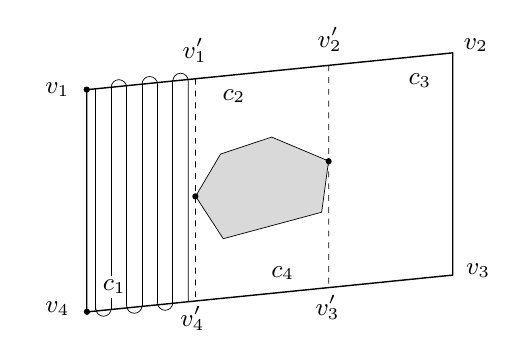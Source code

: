 
\definecolor{cD9D9D9}{RGB}{217,217,217}
\small

\def \globalscale {1.0}
\begin{tikzpicture}[y=0.80pt, x=0.80pt, yscale=-\globalscale, xscale=\globalscale, inner sep=0pt, outer sep=0pt]
\path[draw=black,line join=round,line width=0.512pt] (18.658,24.098) -- (183.987,7.45) -- (183.987,107.829) -- (18.658,124.477) -- (18.658,24.098) -- cycle;



\path[draw=black,fill=black,line join=round,line width=0.512pt] (18.644,22.96) .. controls (19.232,22.96) and (19.709,23.437) .. (19.709,24.025) .. controls (19.709,24.613) and (19.232,25.09) .. (18.644,25.09) .. controls (18.056,25.09) and (17.579,24.613) .. (17.579,24.025) .. controls (17.579,23.437) and (18.056,22.96) .. (18.644,22.96) -- cycle;



\path[draw=black,fill=cD9D9D9,line join=round,line width=0.256pt] (67.836,72.238) -- (79.101,53.174) -- (102.188,45.489) -- (127.894,56.298) -- (124.775,79.435) -- (80.321,91.393) -- (67.836,72.238) -- cycle;



\path[draw=black,fill=black,line join=round,line width=0.512pt] (18.758,123.331) .. controls (19.346,123.331) and (19.823,123.808) .. (19.823,124.396) .. controls (19.823,124.985) and (19.346,125.461) .. (18.758,125.461) .. controls (18.169,125.461) and (17.692,124.985) .. (17.692,124.396) .. controls (17.692,123.808) and (18.169,123.331) .. (18.758,123.331) -- cycle;



\path[cm={{1.0,0.0,0.0,1.0,(0.0,27.0)}}] (0.0,0.0) node[above right] () {$v_1$};



\path[cm={{1.0,0.0,0.0,1.0,(0.0,126.0)}}] (0.0,0.0) node[above right] () {$v_4$};



\path[cm={{1.0,0.0,0.0,1.0,(189.0,7.0)}}] (0.0,0.0) node[above right] () {$v_2$};



\path[cm={{1.0,0.0,0.0,1.0,(190.0,109.0)}}] (0.0,0.0) node[above right] () {$v_3$};



\path[fill=black,line join=round,line width=0.256pt] (67.951,24.491) -- (67.951,27.157) -- (67.631,27.157) -- (67.631,24.491) -- (67.951,24.491) -- cycle(67.951,29.824) -- (67.951,32.491) -- (67.631,32.491) -- (67.631,29.824) -- (67.951,29.824) -- cycle(67.951,35.157) -- (67.951,37.824) -- (67.631,37.824) -- (67.631,35.157) -- (67.951,35.157) -- cycle(67.951,40.491) -- (67.951,43.157) -- (67.631,43.157) -- (67.631,40.491) -- (67.951,40.491) -- cycle(67.951,45.824) -- (67.951,48.491) -- (67.631,48.491) -- (67.631,45.824) -- (67.951,45.824) -- cycle(67.951,51.157) -- (67.951,53.824) -- (67.631,53.824) -- (67.631,51.157) -- (67.951,51.157) -- cycle(67.951,56.491) -- (67.951,59.157) -- (67.631,59.157) -- (67.631,56.491) -- (67.951,56.491) -- cycle(67.951,61.824) -- (67.951,64.491) -- (67.631,64.491) -- (67.631,61.824) -- (67.951,61.824) -- cycle(67.951,67.157) -- (67.951,69.824) -- (67.631,69.824) -- (67.631,67.157) -- (67.951,67.157) -- cycle(67.951,72.491) -- (67.951,75.157) -- (67.631,75.157) -- (67.631,72.491) -- (67.951,72.491) -- cycle(67.951,77.824) -- (67.951,80.491) -- (67.631,80.491) -- (67.631,77.824) -- (67.951,77.824) -- cycle(67.951,83.157) -- (67.951,85.824) -- (67.631,85.824) -- (67.631,83.157) -- (67.951,83.157) -- cycle(67.951,88.491) -- (67.951,91.157) -- (67.631,91.157) -- (67.631,88.491) -- (67.951,88.491) -- cycle(67.951,93.824) -- (67.951,96.491) -- (67.631,96.491) -- (67.631,93.824) -- (67.951,93.824) -- cycle(67.951,99.157) -- (67.951,101.824) -- (67.631,101.824) -- (67.631,99.157) -- (67.951,99.157) -- cycle(67.951,104.491) -- (67.951,107.157) -- (67.631,107.157) -- (67.631,104.491) -- (67.951,104.491) -- cycle(67.951,109.824) -- (67.951,112.491) -- (67.631,112.491) -- (67.631,109.824) -- (67.951,109.824) -- cycle(67.951,115.157) -- (67.951,117.824) -- (67.631,117.824) -- (67.631,115.157) -- (67.951,115.157) -- cycle(67.951,19.157) -- (67.951,21.824) -- (67.631,21.824) -- (67.631,19.157) -- (67.951,19.157) -- cycle;



\path[draw=black,fill=black,line join=round,line width=0.512pt] (67.72,71.203) .. controls (68.308,71.203) and (68.785,71.68) .. (68.785,72.269) .. controls (68.785,72.857) and (68.308,73.334) .. (67.72,73.334) .. controls (67.131,73.334) and (66.654,72.857) .. (66.654,72.269) .. controls (66.654,71.68) and (67.131,71.203) .. (67.72,71.203) -- cycle;



\path[fill=black,line join=round,line width=0.256pt] (128.157,18.358) -- (128.157,21.024) -- (127.837,21.024) -- (127.837,18.358) -- (128.157,18.358) -- cycle(128.157,23.691) -- (128.157,26.358) -- (127.837,26.358) -- (127.837,23.691) -- (128.157,23.691) -- cycle(128.157,29.024) -- (128.157,31.691) -- (127.837,31.691) -- (127.837,29.024) -- (128.157,29.024) -- cycle(128.157,34.358) -- (128.157,37.024) -- (127.837,37.024) -- (127.837,34.358) -- (128.157,34.358) -- cycle(128.157,39.691) -- (128.157,42.358) -- (127.837,42.358) -- (127.837,39.691) -- (128.157,39.691) -- cycle(128.157,45.024) -- (128.157,47.691) -- (127.837,47.691) -- (127.837,45.024) -- (128.157,45.024) -- cycle(128.157,50.358) -- (128.157,53.024) -- (127.837,53.024) -- (127.837,50.358) -- (128.157,50.358) -- cycle(128.157,55.691) -- (128.157,58.358) -- (127.837,58.358) -- (127.837,55.691) -- (128.157,55.691) -- cycle(128.157,61.024) -- (128.157,63.691) -- (127.837,63.691) -- (127.837,61.024) -- (128.157,61.024) -- cycle(128.157,66.358) -- (128.157,69.024) -- (127.837,69.024) -- (127.837,66.358) -- (128.157,66.358) -- cycle(128.157,71.691) -- (128.157,74.358) -- (127.837,74.358) -- (127.837,71.691) -- (128.157,71.691) -- cycle(128.157,77.024) -- (128.157,79.691) -- (127.837,79.691) -- (127.837,77.024) -- (128.157,77.024) -- cycle(128.157,82.358) -- (128.157,85.024) -- (127.837,85.024) -- (127.837,82.358) -- (128.157,82.358) -- cycle(128.157,87.691) -- (128.157,90.358) -- (127.837,90.358) -- (127.837,87.691) -- (128.157,87.691) -- cycle(128.157,93.024) -- (128.157,95.691) -- (127.837,95.691) -- (127.837,93.024) -- (128.157,93.024) -- cycle(128.157,98.358) -- (128.157,101.024) -- (127.837,101.024) -- (127.837,98.358) -- (128.157,98.358) -- cycle(128.157,103.691) -- (128.157,106.358) -- (127.837,106.358) -- (127.837,103.691) -- (128.157,103.691) -- cycle(128.157,109.024) -- (128.157,111.691) -- (127.837,111.691) -- (127.837,109.024) -- (128.157,109.024) -- cycle(128.157,13.024) -- (128.157,15.691) -- (127.837,15.691) -- (127.837,13.024) -- (128.157,13.024) -- cycle;



\path[draw=black,fill=black,line join=round,line width=0.512pt] (127.925,55.322) .. controls (128.513,55.322) and (128.99,55.798) .. (128.99,56.387) .. controls (128.99,56.975) and (128.513,57.452) .. (127.925,57.452) .. controls (127.337,57.452) and (126.86,56.975) .. (126.86,56.387) .. controls (126.86,55.798) and (127.337,55.322) .. (127.925,55.322) -- cycle;



\path[cm={{1.0,0.0,0.0,1.0,(62.0,12.0)}}] (0.0,0.0) node[above right] () {$v_1'$};



\path[cm={{1.0,0.0,0.0,1.0,(61.0,133.0)}}] (0.0,0.0) node[above right] () {$v_4'$};



\path[cm={{1.0,0.0,0.0,1.0,(123.0,7.0)}}] (0.0,0.0) node[above right] () {$v_2'$};



\path[cm={{1.0,0.0,0.0,1.0,(122.0,128.0)}}] (0.0,0.0) node[above right] () {$v_3'$};



\path[cm={{1.0,0.0,0.0,1.0,(26.0,116.0)}}] (0.0,0.0) node[above right] () {$c_1$};



\path[cm={{1.0,0.0,0.0,1.0,(80.0,30.0)}}] (0.0,0.0) node[above right] () {$c_2$};



\path[cm={{1.0,0.0,0.0,1.0,(164.0,23.0)}}] (0.0,0.0) node[above right] () {$c_3$};



\path[cm={{1.0,0.0,0.0,1.0,(102.0,110.0)}}] (0.0,0.0) node[above right] () {$c_4$};



\path[draw=black,line join=round,line width=0.256pt] (22.753,23.564) -- (22.753,123.613);



\path[draw=black,line join=round,line width=0.256pt] (29.712,23.044) .. controls (29.712,21.123) and (31.271,19.564) .. (33.193,19.564) .. controls (35.114,19.564) and (36.672,21.123) .. (36.672,23.044);



\path[draw=black,line join=round,line width=0.256pt] (29.712,122.944) .. controls (29.712,124.866) and (28.154,126.424) .. (26.233,126.424) .. controls (24.311,126.424) and (22.753,124.866) .. (22.753,122.944);



\path[draw=black,line join=round,line width=0.256pt] (29.712,22.967) -- (29.712,108.199);



\path[draw=black,line join=round,line width=0.256pt] (29.712,118.224) -- (29.712,123.015);



\path[draw=black,line join=round,line width=0.256pt] (36.672,23.021) -- (36.672,121.668);



\path[draw=black,line join=round,line width=0.256pt] (43.632,121.594) .. controls (43.632,123.516) and (42.074,125.074) .. (40.152,125.074) .. controls (38.23,125.074) and (36.672,123.516) .. (36.672,121.594);



\path[draw=black,line join=round,line width=0.256pt] (43.632,21.395) -- (43.632,121.641);



\path[draw=black,line join=round,line width=0.256pt] (43.632,21.618) .. controls (43.632,19.696) and (45.19,18.138) .. (47.112,18.138) .. controls (49.034,18.138) and (50.592,19.696) .. (50.592,21.618);



\path[draw=black,line join=round,line width=0.256pt] (50.592,21.576) -- (50.592,120.423);



\path[draw=black,line join=round,line width=0.256pt] (57.552,120.244) .. controls (57.552,122.166) and (55.994,123.724) .. (54.072,123.724) .. controls (52.15,123.724) and (50.592,122.166) .. (50.592,120.244);



\path[draw=black,line join=round,line width=0.256pt] (57.552,19.909) -- (57.552,120.256);



\path[draw=black,line join=round,line width=0.256pt] (57.552,20.148) .. controls (57.552,18.227) and (59.11,16.669) .. (61.032,16.669) .. controls (62.954,16.669) and (64.512,18.227) .. (64.512,20.148);



\path[draw=black,line join=round,line width=0.256pt] (64.512,20.194) -- (64.511,119.643);




\end{tikzpicture}

